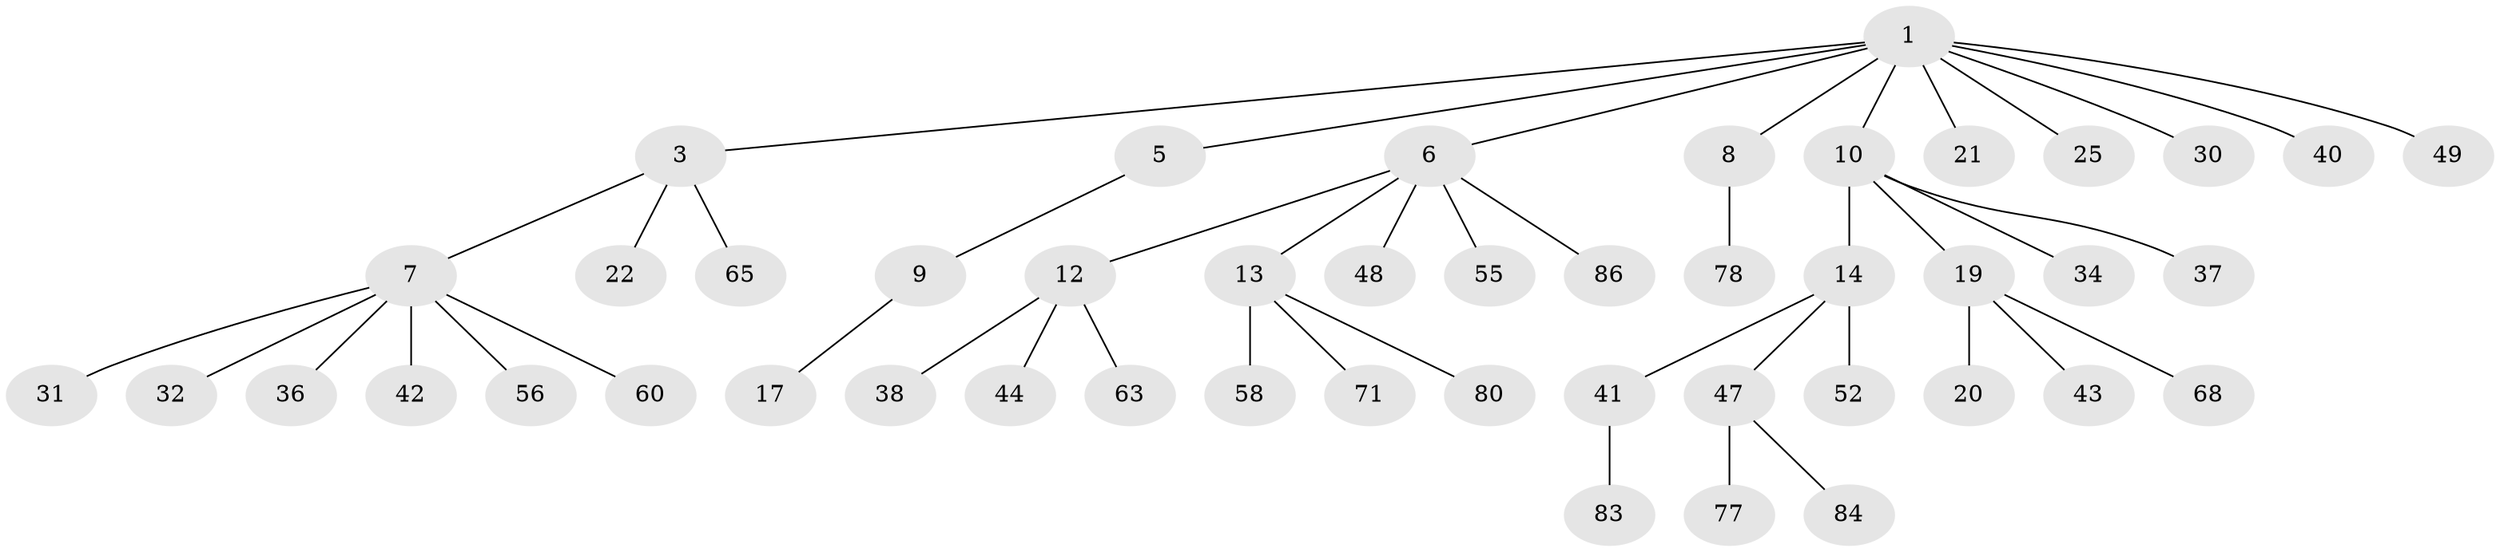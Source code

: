 // original degree distribution, {6: 0.02127659574468085, 7: 0.010638297872340425, 4: 0.0851063829787234, 3: 0.09574468085106383, 2: 0.23404255319148937, 5: 0.031914893617021274, 1: 0.5212765957446809}
// Generated by graph-tools (version 1.1) at 2025/15/03/09/25 04:15:39]
// undirected, 47 vertices, 46 edges
graph export_dot {
graph [start="1"]
  node [color=gray90,style=filled];
  1 [super="+2+4"];
  3;
  5;
  6 [super="+11"];
  7 [super="+18"];
  8;
  9;
  10 [super="+23"];
  12;
  13 [super="+50"];
  14 [super="+26"];
  17 [super="+89"];
  19 [super="+45"];
  20;
  21 [super="+73"];
  22;
  25 [super="+82+27"];
  30 [super="+53"];
  31;
  32;
  34 [super="+88"];
  36;
  37;
  38 [super="+64+46"];
  40;
  41;
  42 [super="+51"];
  43;
  44 [super="+91"];
  47;
  48;
  49 [super="+59+66"];
  52 [super="+54"];
  55 [super="+87"];
  56;
  58;
  60;
  63 [super="+74"];
  65;
  68 [super="+85"];
  71;
  77;
  78;
  80;
  83;
  84;
  86;
  1 -- 3;
  1 -- 8;
  1 -- 40;
  1 -- 49;
  1 -- 5;
  1 -- 6;
  1 -- 21;
  1 -- 25;
  1 -- 10;
  1 -- 30;
  3 -- 7;
  3 -- 22;
  3 -- 65;
  5 -- 9;
  6 -- 12;
  6 -- 13;
  6 -- 55;
  6 -- 48;
  6 -- 86;
  7 -- 31;
  7 -- 36;
  7 -- 32;
  7 -- 56;
  7 -- 42;
  7 -- 60;
  8 -- 78;
  9 -- 17;
  10 -- 14;
  10 -- 19;
  10 -- 34;
  10 -- 37;
  12 -- 38;
  12 -- 44;
  12 -- 63;
  13 -- 80;
  13 -- 58;
  13 -- 71;
  14 -- 41;
  14 -- 52;
  14 -- 47;
  19 -- 20;
  19 -- 43;
  19 -- 68;
  41 -- 83;
  47 -- 77;
  47 -- 84;
}
